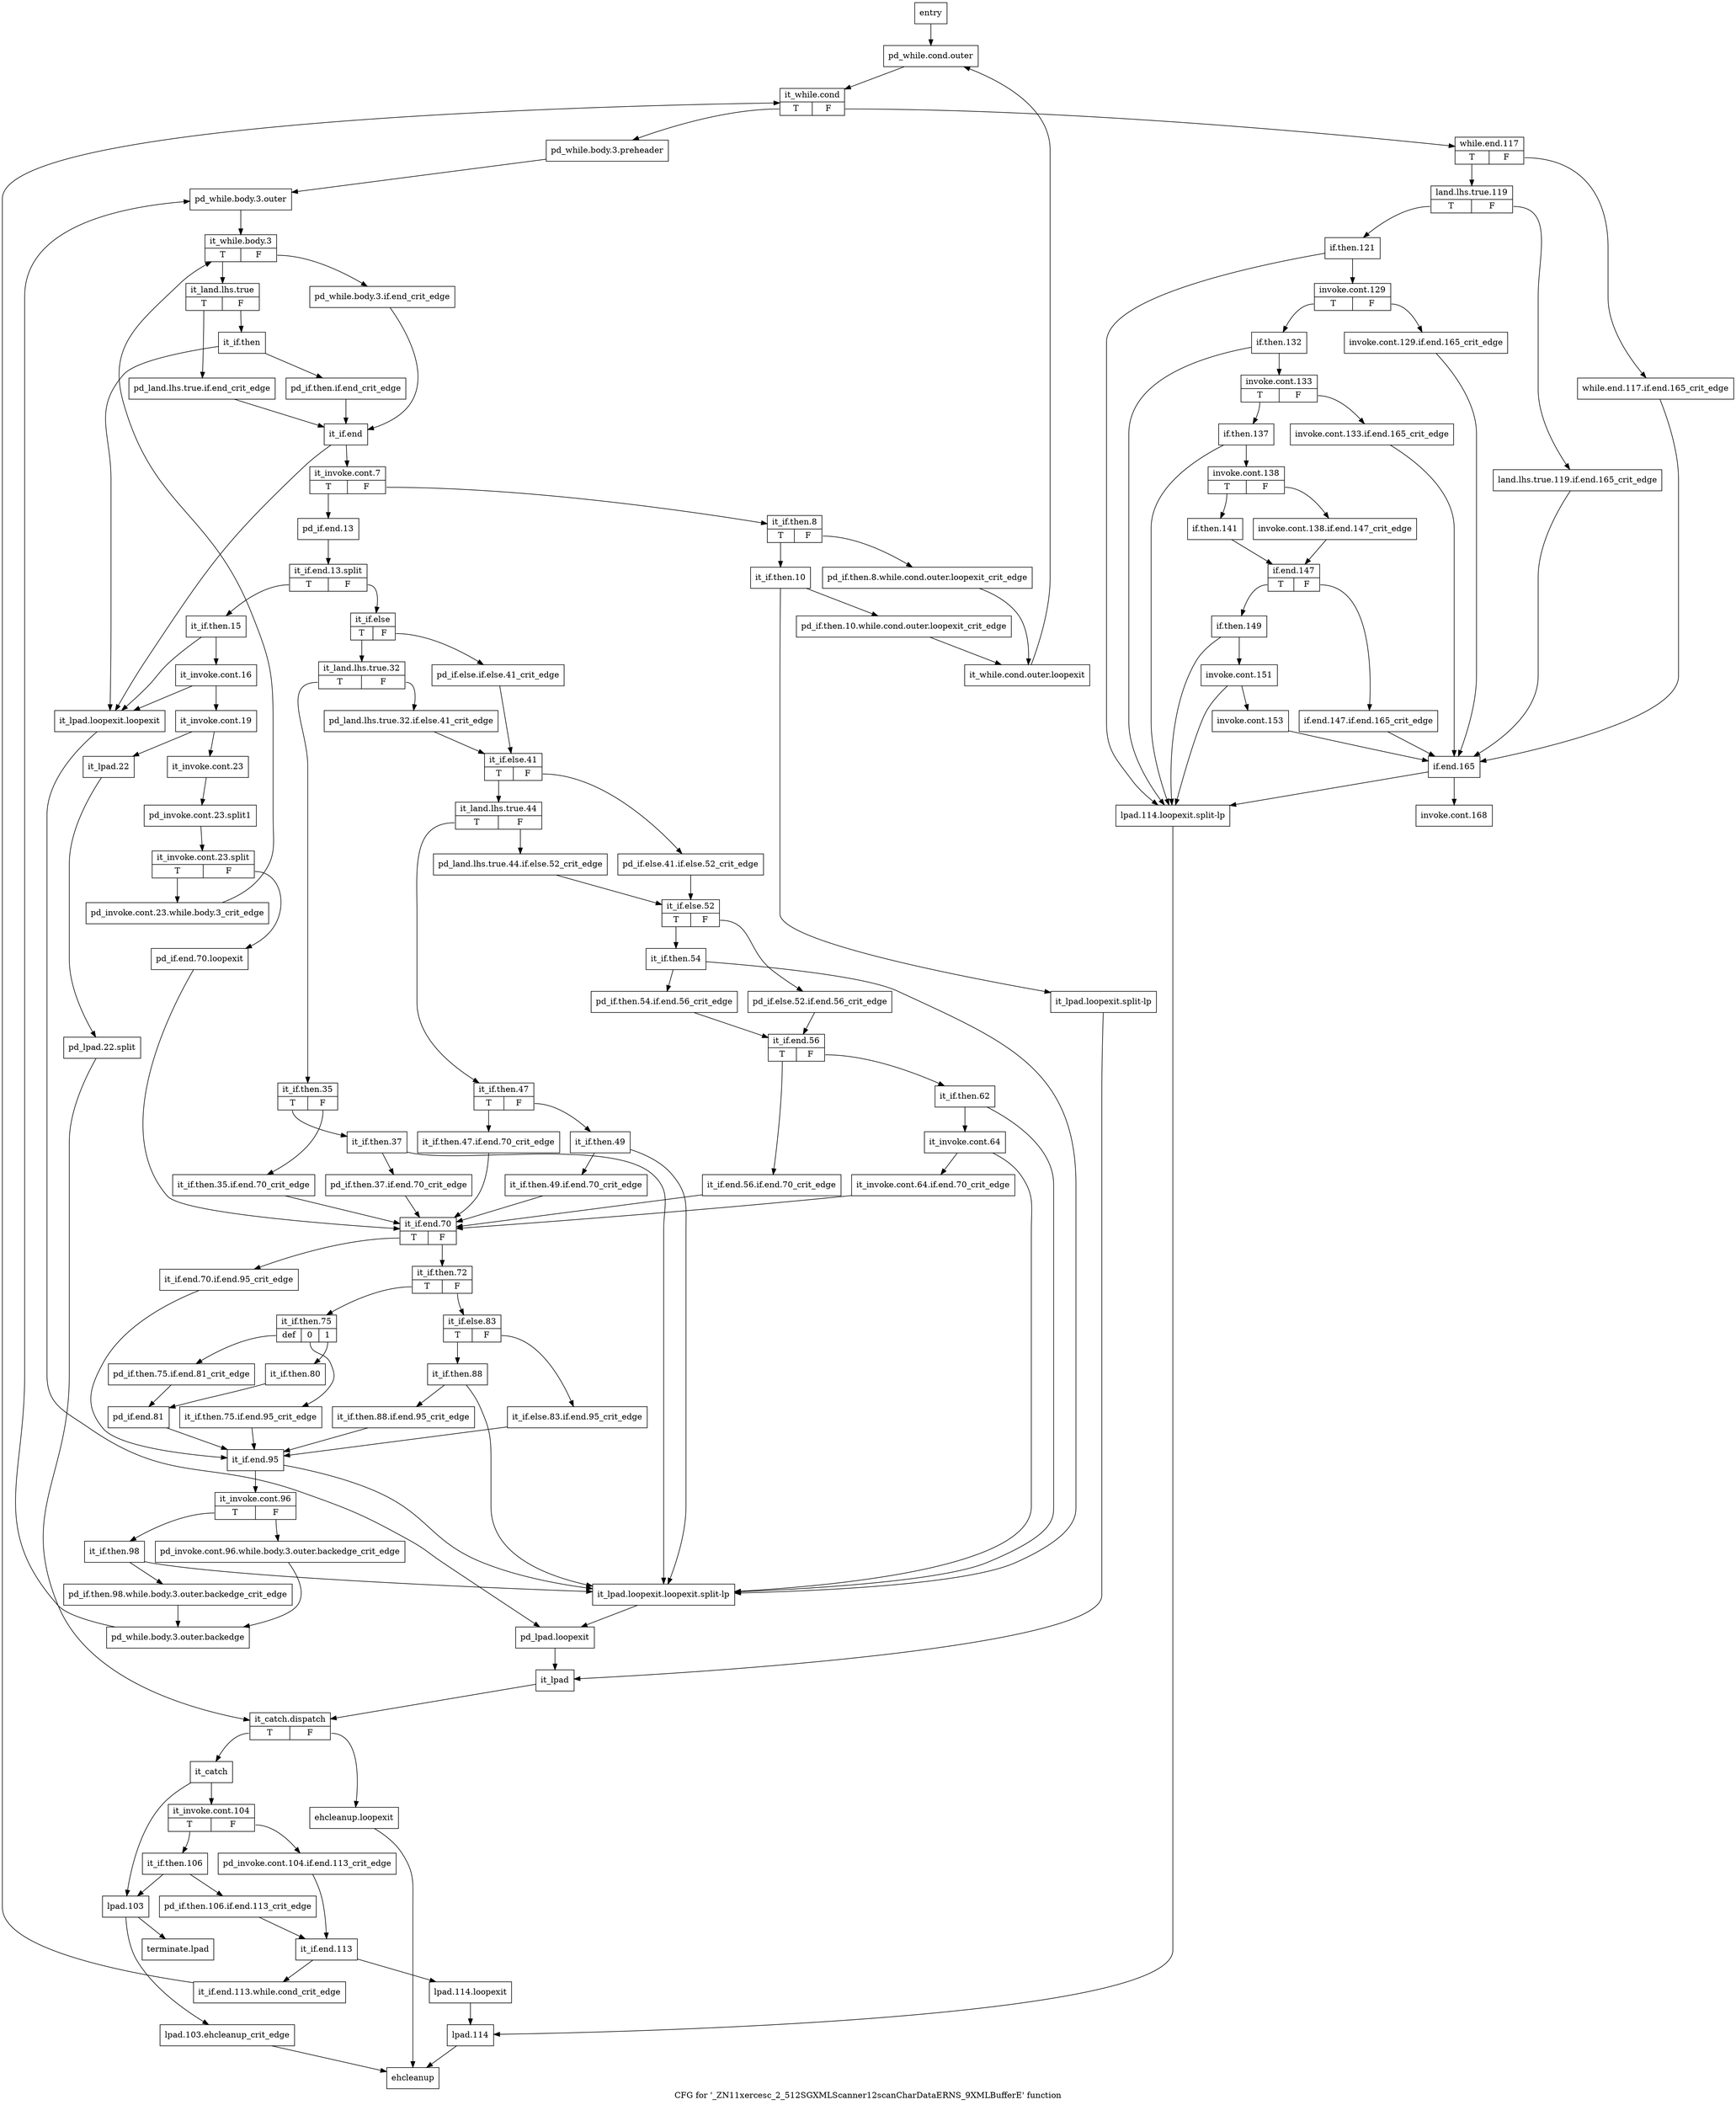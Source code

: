 digraph "CFG for '_ZN11xercesc_2_512SGXMLScanner12scanCharDataERNS_9XMLBufferE' function" {
	label="CFG for '_ZN11xercesc_2_512SGXMLScanner12scanCharDataERNS_9XMLBufferE' function";

	Node0x457f330 [shape=record,label="{entry}"];
	Node0x457f330 -> Node0x457f3d0;
	Node0x457f380 [shape=record,label="{it_while.cond.outer.loopexit}"];
	Node0x457f380 -> Node0x457f3d0;
	Node0x457f3d0 [shape=record,label="{pd_while.cond.outer}"];
	Node0x457f3d0 -> Node0x457f420;
	Node0x457f420 [shape=record,label="{it_while.cond|{<s0>T|<s1>F}}"];
	Node0x457f420:s0 -> Node0x457f470;
	Node0x457f420:s1 -> Node0x4583090;
	Node0x457f470 [shape=record,label="{pd_while.body.3.preheader}"];
	Node0x457f470 -> Node0x457f4c0;
	Node0x457f4c0 [shape=record,label="{pd_while.body.3.outer}"];
	Node0x457f4c0 -> Node0x457f510;
	Node0x457f510 [shape=record,label="{it_while.body.3|{<s0>T|<s1>F}}"];
	Node0x457f510:s0 -> Node0x457f5b0;
	Node0x457f510:s1 -> Node0x457f560;
	Node0x457f560 [shape=record,label="{pd_while.body.3.if.end_crit_edge}"];
	Node0x457f560 -> Node0x457f880;
	Node0x457f5b0 [shape=record,label="{it_land.lhs.true|{<s0>T|<s1>F}}"];
	Node0x457f5b0:s0 -> Node0x457f600;
	Node0x457f5b0:s1 -> Node0x457f650;
	Node0x457f600 [shape=record,label="{pd_land.lhs.true.if.end_crit_edge}"];
	Node0x457f600 -> Node0x457f880;
	Node0x457f650 [shape=record,label="{it_if.then}"];
	Node0x457f650 -> Node0x457f6a0;
	Node0x457f650 -> Node0x457f6f0;
	Node0x457f6a0 [shape=record,label="{pd_if.then.if.end_crit_edge}"];
	Node0x457f6a0 -> Node0x457f880;
	Node0x457f6f0 [shape=record,label="{it_lpad.loopexit.loopexit}"];
	Node0x457f6f0 -> Node0x457f790;
	Node0x457f740 [shape=record,label="{it_lpad.loopexit.loopexit.split-lp}"];
	Node0x457f740 -> Node0x457f790;
	Node0x457f790 [shape=record,label="{pd_lpad.loopexit}"];
	Node0x457f790 -> Node0x457f830;
	Node0x457f7e0 [shape=record,label="{it_lpad.loopexit.split-lp}"];
	Node0x457f7e0 -> Node0x457f830;
	Node0x457f830 [shape=record,label="{it_lpad}"];
	Node0x457f830 -> Node0x4581ec0;
	Node0x457f880 [shape=record,label="{it_if.end}"];
	Node0x457f880 -> Node0x45711e0;
	Node0x457f880 -> Node0x457f6f0;
	Node0x45711e0 [shape=record,label="{it_invoke.cont.7|{<s0>T|<s1>F}}"];
	Node0x45711e0:s0 -> Node0x4571370;
	Node0x45711e0:s1 -> Node0x4571230;
	Node0x4571230 [shape=record,label="{it_if.then.8|{<s0>T|<s1>F}}"];
	Node0x4571230:s0 -> Node0x45712d0;
	Node0x4571230:s1 -> Node0x4571280;
	Node0x4571280 [shape=record,label="{pd_if.then.8.while.cond.outer.loopexit_crit_edge}"];
	Node0x4571280 -> Node0x457f380;
	Node0x45712d0 [shape=record,label="{it_if.then.10}"];
	Node0x45712d0 -> Node0x4571320;
	Node0x45712d0 -> Node0x457f7e0;
	Node0x4571320 [shape=record,label="{pd_if.then.10.while.cond.outer.loopexit_crit_edge}"];
	Node0x4571320 -> Node0x457f380;
	Node0x4571370 [shape=record,label="{pd_if.end.13}"];
	Node0x4571370 -> Node0xae42b40;
	Node0xae42b40 [shape=record,label="{it_if.end.13.split|{<s0>T|<s1>F}}"];
	Node0xae42b40:s0 -> Node0x45713c0;
	Node0xae42b40:s1 -> Node0x45820a0;
	Node0x45713c0 [shape=record,label="{it_if.then.15}"];
	Node0x45713c0 -> Node0x4571410;
	Node0x45713c0 -> Node0x457f6f0;
	Node0x4571410 [shape=record,label="{it_invoke.cont.16}"];
	Node0x4571410 -> Node0x4581d80;
	Node0x4571410 -> Node0x457f6f0;
	Node0x4581d80 [shape=record,label="{it_invoke.cont.19}"];
	Node0x4581d80 -> Node0x4581dd0;
	Node0x4581d80 -> Node0x4581e70;
	Node0x4581dd0 [shape=record,label="{it_invoke.cont.23}"];
	Node0x4581dd0 -> Node0xafdb630;
	Node0xafdb630 [shape=record,label="{pd_invoke.cont.23.split1}"];
	Node0xafdb630 -> Node0xae36fa0;
	Node0xae36fa0 [shape=record,label="{it_invoke.cont.23.split|{<s0>T|<s1>F}}"];
	Node0xae36fa0:s0 -> Node0x4581e20;
	Node0xae36fa0:s1 -> Node0x4582870;
	Node0x4581e20 [shape=record,label="{pd_invoke.cont.23.while.body.3_crit_edge}"];
	Node0x4581e20 -> Node0x457f510;
	Node0x4581e70 [shape=record,label="{it_lpad.22}"];
	Node0x4581e70 -> Node0xafda100;
	Node0xafda100 [shape=record,label="{pd_lpad.22.split}"];
	Node0xafda100 -> Node0x4581ec0;
	Node0x4581ec0 [shape=record,label="{it_catch.dispatch|{<s0>T|<s1>F}}"];
	Node0x4581ec0:s0 -> Node0x4581f10;
	Node0x4581ec0:s1 -> Node0x4583720;
	Node0x4581f10 [shape=record,label="{it_catch}"];
	Node0x4581f10 -> Node0x4581f60;
	Node0x4581f10 -> Node0x4582e60;
	Node0x4581f60 [shape=record,label="{it_invoke.cont.104|{<s0>T|<s1>F}}"];
	Node0x4581f60:s0 -> Node0x4582000;
	Node0x4581f60:s1 -> Node0x4581fb0;
	Node0x4581fb0 [shape=record,label="{pd_invoke.cont.104.if.end.113_crit_edge}"];
	Node0x4581fb0 -> Node0x4582f00;
	Node0x4582000 [shape=record,label="{it_if.then.106}"];
	Node0x4582000 -> Node0x4582050;
	Node0x4582000 -> Node0x4582e60;
	Node0x4582050 [shape=record,label="{pd_if.then.106.if.end.113_crit_edge}"];
	Node0x4582050 -> Node0x4582f00;
	Node0x45820a0 [shape=record,label="{it_if.else|{<s0>T|<s1>F}}"];
	Node0x45820a0:s0 -> Node0x4582140;
	Node0x45820a0:s1 -> Node0x45820f0;
	Node0x45820f0 [shape=record,label="{pd_if.else.if.else.41_crit_edge}"];
	Node0x45820f0 -> Node0x4582320;
	Node0x4582140 [shape=record,label="{it_land.lhs.true.32|{<s0>T|<s1>F}}"];
	Node0x4582140:s0 -> Node0x45821e0;
	Node0x4582140:s1 -> Node0x4582190;
	Node0x4582190 [shape=record,label="{pd_land.lhs.true.32.if.else.41_crit_edge}"];
	Node0x4582190 -> Node0x4582320;
	Node0x45821e0 [shape=record,label="{it_if.then.35|{<s0>T|<s1>F}}"];
	Node0x45821e0:s0 -> Node0x4582280;
	Node0x45821e0:s1 -> Node0x4582230;
	Node0x4582230 [shape=record,label="{it_if.then.35.if.end.70_crit_edge}"];
	Node0x4582230 -> Node0x45828c0;
	Node0x4582280 [shape=record,label="{it_if.then.37}"];
	Node0x4582280 -> Node0x45822d0;
	Node0x4582280 -> Node0x457f740;
	Node0x45822d0 [shape=record,label="{pd_if.then.37.if.end.70_crit_edge}"];
	Node0x45822d0 -> Node0x45828c0;
	Node0x4582320 [shape=record,label="{it_if.else.41|{<s0>T|<s1>F}}"];
	Node0x4582320:s0 -> Node0x45823c0;
	Node0x4582320:s1 -> Node0x4582370;
	Node0x4582370 [shape=record,label="{pd_if.else.41.if.else.52_crit_edge}"];
	Node0x4582370 -> Node0x45825a0;
	Node0x45823c0 [shape=record,label="{it_land.lhs.true.44|{<s0>T|<s1>F}}"];
	Node0x45823c0:s0 -> Node0x4582460;
	Node0x45823c0:s1 -> Node0x4582410;
	Node0x4582410 [shape=record,label="{pd_land.lhs.true.44.if.else.52_crit_edge}"];
	Node0x4582410 -> Node0x45825a0;
	Node0x4582460 [shape=record,label="{it_if.then.47|{<s0>T|<s1>F}}"];
	Node0x4582460:s0 -> Node0x45824b0;
	Node0x4582460:s1 -> Node0x4582500;
	Node0x45824b0 [shape=record,label="{it_if.then.47.if.end.70_crit_edge}"];
	Node0x45824b0 -> Node0x45828c0;
	Node0x4582500 [shape=record,label="{it_if.then.49}"];
	Node0x4582500 -> Node0x4582550;
	Node0x4582500 -> Node0x457f740;
	Node0x4582550 [shape=record,label="{it_if.then.49.if.end.70_crit_edge}"];
	Node0x4582550 -> Node0x45828c0;
	Node0x45825a0 [shape=record,label="{it_if.else.52|{<s0>T|<s1>F}}"];
	Node0x45825a0:s0 -> Node0x4582640;
	Node0x45825a0:s1 -> Node0x45825f0;
	Node0x45825f0 [shape=record,label="{pd_if.else.52.if.end.56_crit_edge}"];
	Node0x45825f0 -> Node0x45826e0;
	Node0x4582640 [shape=record,label="{it_if.then.54}"];
	Node0x4582640 -> Node0x4582690;
	Node0x4582640 -> Node0x457f740;
	Node0x4582690 [shape=record,label="{pd_if.then.54.if.end.56_crit_edge}"];
	Node0x4582690 -> Node0x45826e0;
	Node0x45826e0 [shape=record,label="{it_if.end.56|{<s0>T|<s1>F}}"];
	Node0x45826e0:s0 -> Node0x4582730;
	Node0x45826e0:s1 -> Node0x4582780;
	Node0x4582730 [shape=record,label="{it_if.end.56.if.end.70_crit_edge}"];
	Node0x4582730 -> Node0x45828c0;
	Node0x4582780 [shape=record,label="{it_if.then.62}"];
	Node0x4582780 -> Node0x45827d0;
	Node0x4582780 -> Node0x457f740;
	Node0x45827d0 [shape=record,label="{it_invoke.cont.64}"];
	Node0x45827d0 -> Node0x4582820;
	Node0x45827d0 -> Node0x457f740;
	Node0x4582820 [shape=record,label="{it_invoke.cont.64.if.end.70_crit_edge}"];
	Node0x4582820 -> Node0x45828c0;
	Node0x4582870 [shape=record,label="{pd_if.end.70.loopexit}"];
	Node0x4582870 -> Node0x45828c0;
	Node0x45828c0 [shape=record,label="{it_if.end.70|{<s0>T|<s1>F}}"];
	Node0x45828c0:s0 -> Node0x4582910;
	Node0x45828c0:s1 -> Node0x4582960;
	Node0x4582910 [shape=record,label="{it_if.end.70.if.end.95_crit_edge}"];
	Node0x4582910 -> Node0x4582c80;
	Node0x4582960 [shape=record,label="{it_if.then.72|{<s0>T|<s1>F}}"];
	Node0x4582960:s0 -> Node0x45829b0;
	Node0x4582960:s1 -> Node0x4582b40;
	Node0x45829b0 [shape=record,label="{it_if.then.75|{<s0>def|<s1>0|<s2>1}}"];
	Node0x45829b0:s0 -> Node0x4582a50;
	Node0x45829b0:s1 -> Node0x4582a00;
	Node0x45829b0:s2 -> Node0x4582aa0;
	Node0x4582a00 [shape=record,label="{it_if.then.75.if.end.95_crit_edge}"];
	Node0x4582a00 -> Node0x4582c80;
	Node0x4582a50 [shape=record,label="{pd_if.then.75.if.end.81_crit_edge}"];
	Node0x4582a50 -> Node0x4582af0;
	Node0x4582aa0 [shape=record,label="{it_if.then.80}"];
	Node0x4582aa0 -> Node0x4582af0;
	Node0x4582af0 [shape=record,label="{pd_if.end.81}"];
	Node0x4582af0 -> Node0x4582c80;
	Node0x4582b40 [shape=record,label="{it_if.else.83|{<s0>T|<s1>F}}"];
	Node0x4582b40:s0 -> Node0x4582be0;
	Node0x4582b40:s1 -> Node0x4582b90;
	Node0x4582b90 [shape=record,label="{it_if.else.83.if.end.95_crit_edge}"];
	Node0x4582b90 -> Node0x4582c80;
	Node0x4582be0 [shape=record,label="{it_if.then.88}"];
	Node0x4582be0 -> Node0x4582c30;
	Node0x4582be0 -> Node0x457f740;
	Node0x4582c30 [shape=record,label="{it_if.then.88.if.end.95_crit_edge}"];
	Node0x4582c30 -> Node0x4582c80;
	Node0x4582c80 [shape=record,label="{it_if.end.95}"];
	Node0x4582c80 -> Node0x4582cd0;
	Node0x4582c80 -> Node0x457f740;
	Node0x4582cd0 [shape=record,label="{it_invoke.cont.96|{<s0>T|<s1>F}}"];
	Node0x4582cd0:s0 -> Node0x4582d70;
	Node0x4582cd0:s1 -> Node0x4582d20;
	Node0x4582d20 [shape=record,label="{pd_invoke.cont.96.while.body.3.outer.backedge_crit_edge}"];
	Node0x4582d20 -> Node0x4582e10;
	Node0x4582d70 [shape=record,label="{it_if.then.98}"];
	Node0x4582d70 -> Node0x4582dc0;
	Node0x4582d70 -> Node0x457f740;
	Node0x4582dc0 [shape=record,label="{pd_if.then.98.while.body.3.outer.backedge_crit_edge}"];
	Node0x4582dc0 -> Node0x4582e10;
	Node0x4582e10 [shape=record,label="{pd_while.body.3.outer.backedge}"];
	Node0x4582e10 -> Node0x457f4c0;
	Node0x4582e60 [shape=record,label="{lpad.103}"];
	Node0x4582e60 -> Node0x4582eb0;
	Node0x4582e60 -> Node0x45837c0;
	Node0x4582eb0 [shape=record,label="{lpad.103.ehcleanup_crit_edge}"];
	Node0x4582eb0 -> Node0x4583770;
	Node0x4582f00 [shape=record,label="{it_if.end.113}"];
	Node0x4582f00 -> Node0x4582f50;
	Node0x4582f00 -> Node0x4582fa0;
	Node0x4582f50 [shape=record,label="{it_if.end.113.while.cond_crit_edge}"];
	Node0x4582f50 -> Node0x457f420;
	Node0x4582fa0 [shape=record,label="{lpad.114.loopexit}"];
	Node0x4582fa0 -> Node0x4583040;
	Node0x4582ff0 [shape=record,label="{lpad.114.loopexit.split-lp}"];
	Node0x4582ff0 -> Node0x4583040;
	Node0x4583040 [shape=record,label="{lpad.114}"];
	Node0x4583040 -> Node0x4583770;
	Node0x4583090 [shape=record,label="{while.end.117|{<s0>T|<s1>F}}"];
	Node0x4583090:s0 -> Node0x4583130;
	Node0x4583090:s1 -> Node0x45830e0;
	Node0x45830e0 [shape=record,label="{while.end.117.if.end.165_crit_edge}"];
	Node0x45830e0 -> Node0x4583680;
	Node0x4583130 [shape=record,label="{land.lhs.true.119|{<s0>T|<s1>F}}"];
	Node0x4583130:s0 -> Node0x45831d0;
	Node0x4583130:s1 -> Node0x4583180;
	Node0x4583180 [shape=record,label="{land.lhs.true.119.if.end.165_crit_edge}"];
	Node0x4583180 -> Node0x4583680;
	Node0x45831d0 [shape=record,label="{if.then.121}"];
	Node0x45831d0 -> Node0x4583220;
	Node0x45831d0 -> Node0x4582ff0;
	Node0x4583220 [shape=record,label="{invoke.cont.129|{<s0>T|<s1>F}}"];
	Node0x4583220:s0 -> Node0x45832c0;
	Node0x4583220:s1 -> Node0x4583270;
	Node0x4583270 [shape=record,label="{invoke.cont.129.if.end.165_crit_edge}"];
	Node0x4583270 -> Node0x4583680;
	Node0x45832c0 [shape=record,label="{if.then.132}"];
	Node0x45832c0 -> Node0x4583310;
	Node0x45832c0 -> Node0x4582ff0;
	Node0x4583310 [shape=record,label="{invoke.cont.133|{<s0>T|<s1>F}}"];
	Node0x4583310:s0 -> Node0x45833b0;
	Node0x4583310:s1 -> Node0x4583360;
	Node0x4583360 [shape=record,label="{invoke.cont.133.if.end.165_crit_edge}"];
	Node0x4583360 -> Node0x4583680;
	Node0x45833b0 [shape=record,label="{if.then.137}"];
	Node0x45833b0 -> Node0x4583400;
	Node0x45833b0 -> Node0x4582ff0;
	Node0x4583400 [shape=record,label="{invoke.cont.138|{<s0>T|<s1>F}}"];
	Node0x4583400:s0 -> Node0x45834a0;
	Node0x4583400:s1 -> Node0x4583450;
	Node0x4583450 [shape=record,label="{invoke.cont.138.if.end.147_crit_edge}"];
	Node0x4583450 -> Node0x45834f0;
	Node0x45834a0 [shape=record,label="{if.then.141}"];
	Node0x45834a0 -> Node0x45834f0;
	Node0x45834f0 [shape=record,label="{if.end.147|{<s0>T|<s1>F}}"];
	Node0x45834f0:s0 -> Node0x4583590;
	Node0x45834f0:s1 -> Node0x4583540;
	Node0x4583540 [shape=record,label="{if.end.147.if.end.165_crit_edge}"];
	Node0x4583540 -> Node0x4583680;
	Node0x4583590 [shape=record,label="{if.then.149}"];
	Node0x4583590 -> Node0x45835e0;
	Node0x4583590 -> Node0x4582ff0;
	Node0x45835e0 [shape=record,label="{invoke.cont.151}"];
	Node0x45835e0 -> Node0x4583630;
	Node0x45835e0 -> Node0x4582ff0;
	Node0x4583630 [shape=record,label="{invoke.cont.153}"];
	Node0x4583630 -> Node0x4583680;
	Node0x4583680 [shape=record,label="{if.end.165}"];
	Node0x4583680 -> Node0x45836d0;
	Node0x4583680 -> Node0x4582ff0;
	Node0x45836d0 [shape=record,label="{invoke.cont.168}"];
	Node0x4583720 [shape=record,label="{ehcleanup.loopexit}"];
	Node0x4583720 -> Node0x4583770;
	Node0x4583770 [shape=record,label="{ehcleanup}"];
	Node0x45837c0 [shape=record,label="{terminate.lpad}"];
}

